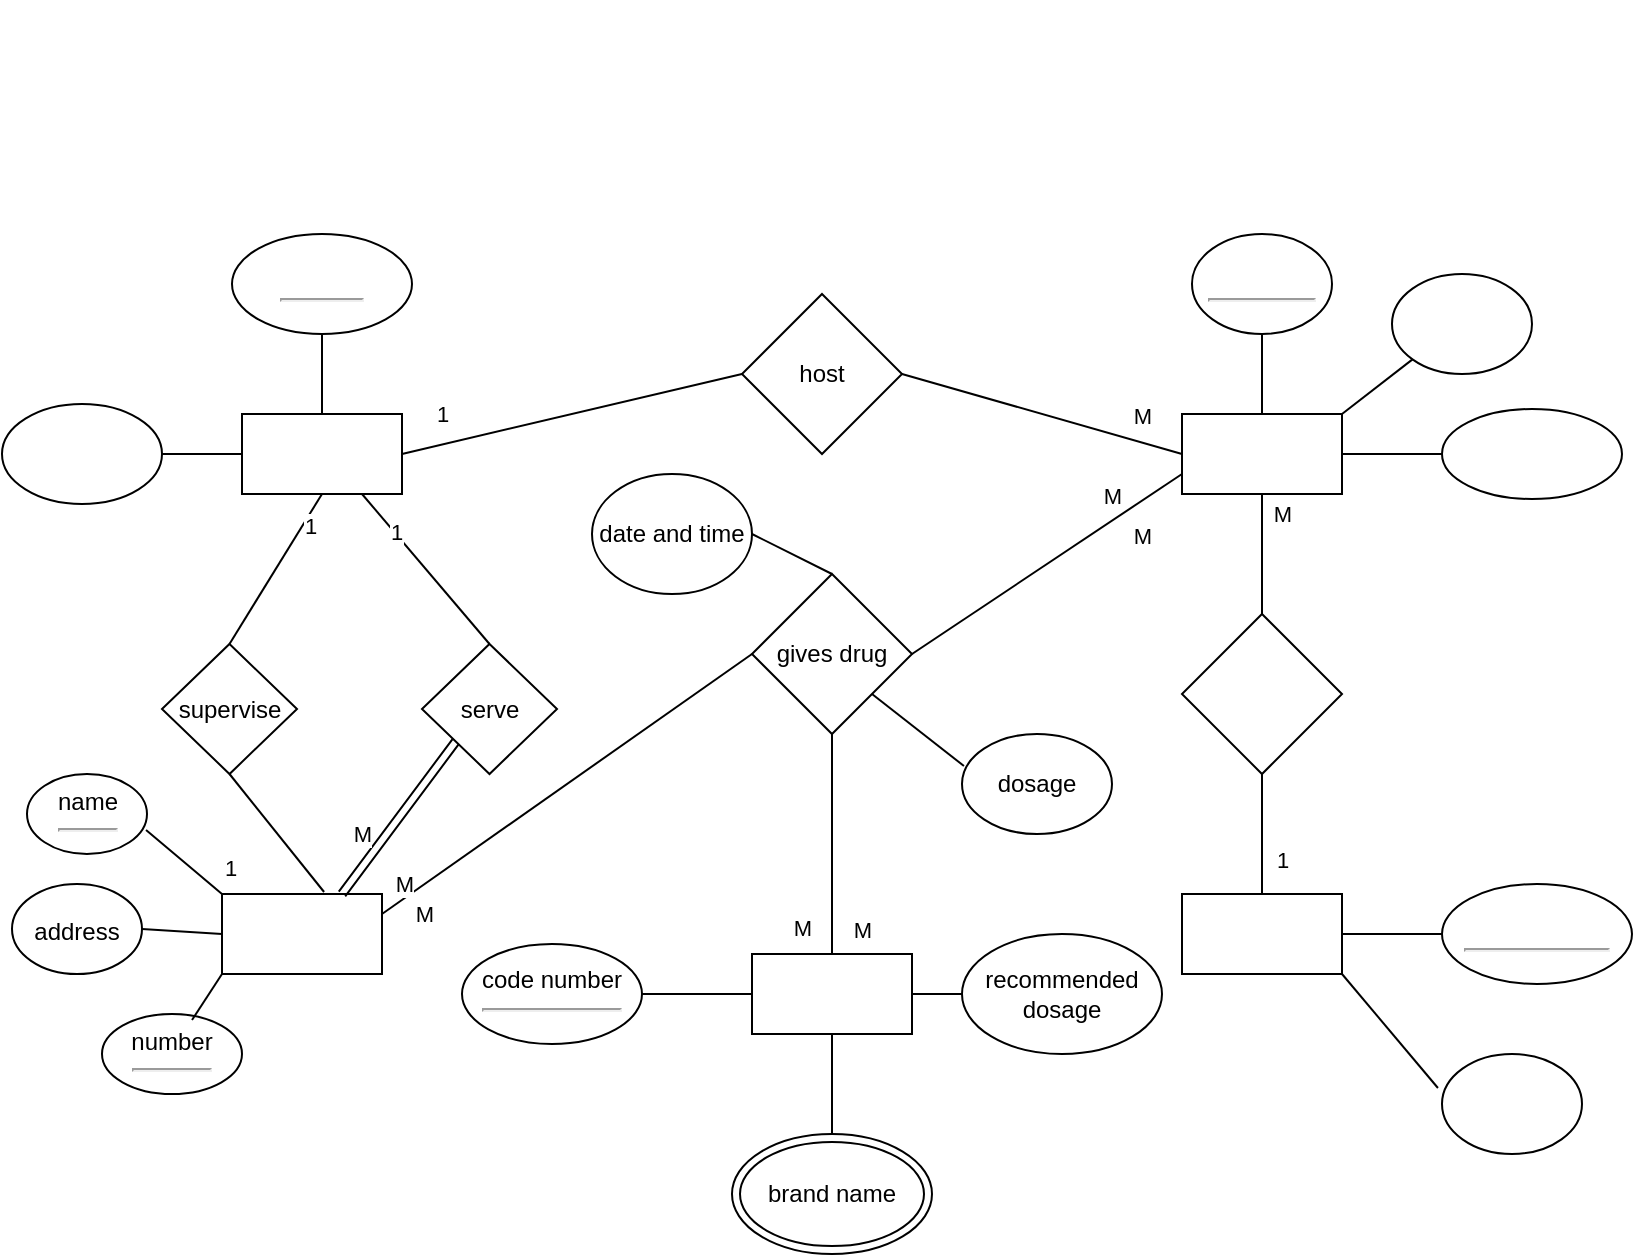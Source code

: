 <mxfile version="24.2.5" type="device">
  <diagram name="Page-1" id="GKKpgslyRueWw_3blWbr">
    <mxGraphModel dx="1434" dy="836" grid="1" gridSize="10" guides="1" tooltips="1" connect="1" arrows="1" fold="1" page="1" pageScale="1" pageWidth="850" pageHeight="1100" math="0" shadow="0">
      <root>
        <mxCell id="0" />
        <mxCell id="1" parent="0" />
        <mxCell id="7zp3B6DRQwShtKf0ib55-1" value="&lt;span style=&quot;font-family: Arial, sans-serif; position: relative; top: 0.5pt;&quot;&gt;&lt;font style=&quot;font-size: 20px;&quot;&gt;Hospital&amp;nbsp;&lt;/font&gt;&lt;/span&gt;" style="text;html=1;align=center;verticalAlign=middle;resizable=0;points=[];autosize=1;strokeColor=none;fillColor=none;fontColor=#FFFFFF;" parent="1" vertex="1">
          <mxGeometry x="375" y="33" width="100" height="40" as="geometry" />
        </mxCell>
        <mxCell id="7zp3B6DRQwShtKf0ib55-2" value="&lt;span style=&quot;font-family: Arial, sans-serif; position: relative; top: 0.5pt;&quot;&gt;&lt;font style=&quot;font-size: 12px;&quot;&gt;Consultants&amp;nbsp;&lt;/font&gt;&lt;/span&gt;" style="rounded=0;whiteSpace=wrap;html=1;fontColor=#FFFFFF;" parent="1" vertex="1">
          <mxGeometry x="600" y="480" width="80" height="40" as="geometry" />
        </mxCell>
        <mxCell id="7zp3B6DRQwShtKf0ib55-3" value="drug" style="rounded=0;whiteSpace=wrap;html=1;fontColor=#FFFFFF;" parent="1" vertex="1">
          <mxGeometry x="385" y="510" width="80" height="40" as="geometry" />
        </mxCell>
        <mxCell id="7zp3B6DRQwShtKf0ib55-4" value="nurse" style="rounded=0;whiteSpace=wrap;html=1;fontColor=#FFFFFF;" parent="1" vertex="1">
          <mxGeometry x="120" y="480" width="80" height="40" as="geometry" />
        </mxCell>
        <mxCell id="7zp3B6DRQwShtKf0ib55-5" value="&lt;span style=&quot;font-family: Arial, sans-serif; position: relative; top: 0.5pt;&quot;&gt;&lt;font style=&quot;font-size: 12px;&quot;&gt;patients&lt;/font&gt;&lt;/span&gt;" style="rounded=0;whiteSpace=wrap;html=1;fontColor=#FFFFFF;" parent="1" vertex="1">
          <mxGeometry x="600" y="240" width="80" height="40" as="geometry" />
        </mxCell>
        <mxCell id="7zp3B6DRQwShtKf0ib55-6" value="&lt;span style=&quot;font-family: Arial, sans-serif; position: relative; top: 0.5pt;&quot;&gt;&lt;font style=&quot;font-size: 12px;&quot;&gt;ward&lt;/font&gt;&lt;/span&gt;" style="rounded=0;whiteSpace=wrap;html=1;fontColor=#FFFFFF;" parent="1" vertex="1">
          <mxGeometry x="130" y="240" width="80" height="40" as="geometry" />
        </mxCell>
        <mxCell id="7zp3B6DRQwShtKf0ib55-7" value="&lt;span style=&quot;font-family: Arial, sans-serif; position: relative; top: 0.5pt;&quot;&gt;&lt;font style=&quot;font-size: 12px;&quot;&gt;Name&lt;/font&gt;&lt;/span&gt;" style="ellipse;whiteSpace=wrap;html=1;fontColor=#FFFFFF;" parent="1" vertex="1">
          <mxGeometry x="10" y="235" width="80" height="50" as="geometry" />
        </mxCell>
        <mxCell id="7zp3B6DRQwShtKf0ib55-8" value="&lt;span style=&quot;font-family: Arial, sans-serif; position: relative; top: 0.5pt;&quot;&gt;&lt;font style=&quot;font-size: 12px;&quot;&gt;ward_id&lt;/font&gt;&lt;/span&gt;&lt;hr&gt;" style="ellipse;whiteSpace=wrap;html=1;fontColor=#FFFFFF;" parent="1" vertex="1">
          <mxGeometry x="125" y="150" width="90" height="50" as="geometry" />
        </mxCell>
        <mxCell id="7zp3B6DRQwShtKf0ib55-9" value="" style="endArrow=none;html=1;rounded=0;exitX=1;exitY=0.5;exitDx=0;exitDy=0;entryX=0;entryY=0.5;entryDx=0;entryDy=0;" parent="1" source="7zp3B6DRQwShtKf0ib55-7" target="7zp3B6DRQwShtKf0ib55-6" edge="1">
          <mxGeometry width="50" height="50" relative="1" as="geometry">
            <mxPoint x="400" y="250" as="sourcePoint" />
            <mxPoint x="450" y="200" as="targetPoint" />
          </mxGeometry>
        </mxCell>
        <mxCell id="7zp3B6DRQwShtKf0ib55-10" value="" style="endArrow=none;html=1;rounded=0;entryX=0.5;entryY=0;entryDx=0;entryDy=0;exitX=0.5;exitY=1;exitDx=0;exitDy=0;" parent="1" source="7zp3B6DRQwShtKf0ib55-8" target="7zp3B6DRQwShtKf0ib55-6" edge="1">
          <mxGeometry width="50" height="50" relative="1" as="geometry">
            <mxPoint x="480" y="250" as="sourcePoint" />
            <mxPoint x="530" y="200" as="targetPoint" />
          </mxGeometry>
        </mxCell>
        <mxCell id="7zp3B6DRQwShtKf0ib55-11" value="&lt;span style=&quot;font-family: Arial, sans-serif; position: relative; top: 0.5pt;&quot;&gt;&lt;font color=&quot;#ffffff&quot; style=&quot;font-size: 12px;&quot;&gt;Date_Of_Birth&lt;/font&gt;&lt;/span&gt;" style="ellipse;whiteSpace=wrap;html=1;" parent="1" vertex="1">
          <mxGeometry x="730" y="237.5" width="90" height="45" as="geometry" />
        </mxCell>
        <mxCell id="7zp3B6DRQwShtKf0ib55-12" value="&lt;span style=&quot;font-family: Arial, sans-serif; position: relative; top: 0.5pt;&quot;&gt;&lt;font color=&quot;#ffffff&quot; style=&quot;font-size: 12px;&quot;&gt;Patient_id&lt;/font&gt;&lt;/span&gt;&lt;hr&gt;" style="ellipse;whiteSpace=wrap;html=1;" parent="1" vertex="1">
          <mxGeometry x="605" y="150" width="70" height="50" as="geometry" />
        </mxCell>
        <mxCell id="7zp3B6DRQwShtKf0ib55-13" value="&lt;span style=&quot;font-family: Arial, sans-serif; position: relative; top: 0.5pt;&quot;&gt;&lt;font style=&quot;font-size: 12px;&quot; color=&quot;#ffffff&quot;&gt;name&lt;/font&gt;&lt;/span&gt;" style="ellipse;whiteSpace=wrap;html=1;" parent="1" vertex="1">
          <mxGeometry x="705" y="170" width="70" height="50" as="geometry" />
        </mxCell>
        <mxCell id="7zp3B6DRQwShtKf0ib55-14" value="" style="endArrow=none;html=1;rounded=0;exitX=1;exitY=0;exitDx=0;exitDy=0;entryX=0;entryY=1;entryDx=0;entryDy=0;" parent="1" source="7zp3B6DRQwShtKf0ib55-5" target="7zp3B6DRQwShtKf0ib55-13" edge="1">
          <mxGeometry width="50" height="50" relative="1" as="geometry">
            <mxPoint x="400" y="250" as="sourcePoint" />
            <mxPoint x="450" y="200" as="targetPoint" />
          </mxGeometry>
        </mxCell>
        <mxCell id="7zp3B6DRQwShtKf0ib55-15" value="" style="endArrow=none;html=1;rounded=0;exitX=0.5;exitY=0;exitDx=0;exitDy=0;entryX=0.5;entryY=1;entryDx=0;entryDy=0;" parent="1" source="7zp3B6DRQwShtKf0ib55-5" target="7zp3B6DRQwShtKf0ib55-12" edge="1">
          <mxGeometry width="50" height="50" relative="1" as="geometry">
            <mxPoint x="400" y="250" as="sourcePoint" />
            <mxPoint x="450" y="200" as="targetPoint" />
          </mxGeometry>
        </mxCell>
        <mxCell id="7zp3B6DRQwShtKf0ib55-16" value="" style="endArrow=none;html=1;rounded=0;exitX=1;exitY=0.5;exitDx=0;exitDy=0;entryX=0;entryY=0.5;entryDx=0;entryDy=0;" parent="1" source="7zp3B6DRQwShtKf0ib55-5" target="7zp3B6DRQwShtKf0ib55-11" edge="1">
          <mxGeometry width="50" height="50" relative="1" as="geometry">
            <mxPoint x="400" y="250" as="sourcePoint" />
            <mxPoint x="450" y="200" as="targetPoint" />
          </mxGeometry>
        </mxCell>
        <mxCell id="7zp3B6DRQwShtKf0ib55-17" value="host" style="rhombus;whiteSpace=wrap;html=1;" parent="1" vertex="1">
          <mxGeometry x="380" y="180" width="80" height="80" as="geometry" />
        </mxCell>
        <mxCell id="7zp3B6DRQwShtKf0ib55-18" value="" style="endArrow=none;html=1;rounded=0;exitX=0;exitY=0.5;exitDx=0;exitDy=0;entryX=1;entryY=0.5;entryDx=0;entryDy=0;" parent="1" source="7zp3B6DRQwShtKf0ib55-5" target="7zp3B6DRQwShtKf0ib55-17" edge="1">
          <mxGeometry width="50" height="50" relative="1" as="geometry">
            <mxPoint x="490" y="250" as="sourcePoint" />
            <mxPoint x="450" y="200" as="targetPoint" />
          </mxGeometry>
        </mxCell>
        <mxCell id="7zp3B6DRQwShtKf0ib55-20" value="M" style="edgeLabel;html=1;align=center;verticalAlign=middle;resizable=0;points=[];" parent="7zp3B6DRQwShtKf0ib55-18" vertex="1" connectable="0">
          <mxGeometry x="-0.577" y="2" relative="1" as="geometry">
            <mxPoint x="10" y="-13" as="offset" />
          </mxGeometry>
        </mxCell>
        <mxCell id="7zp3B6DRQwShtKf0ib55-19" value="" style="endArrow=none;html=1;rounded=0;exitX=1;exitY=0.5;exitDx=0;exitDy=0;entryX=0;entryY=0.5;entryDx=0;entryDy=0;" parent="1" source="7zp3B6DRQwShtKf0ib55-6" target="7zp3B6DRQwShtKf0ib55-17" edge="1">
          <mxGeometry width="50" height="50" relative="1" as="geometry">
            <mxPoint x="400" y="250" as="sourcePoint" />
            <mxPoint x="450" y="200" as="targetPoint" />
          </mxGeometry>
        </mxCell>
        <mxCell id="7zp3B6DRQwShtKf0ib55-22" value="1" style="edgeLabel;html=1;align=center;verticalAlign=middle;resizable=0;points=[];" parent="7zp3B6DRQwShtKf0ib55-19" vertex="1" connectable="0">
          <mxGeometry x="-0.698" y="3" relative="1" as="geometry">
            <mxPoint x="-5" y="-11" as="offset" />
          </mxGeometry>
        </mxCell>
        <mxCell id="7zp3B6DRQwShtKf0ib55-23" value="&lt;span style=&quot;font-family: Arial, sans-serif; position: relative; top: 0.5pt;&quot;&gt;&lt;font color=&quot;#ffffff&quot; style=&quot;font-size: 12px;&quot;&gt;examined&amp;nbsp;&lt;/font&gt;&lt;/span&gt;" style="rhombus;whiteSpace=wrap;html=1;" parent="1" vertex="1">
          <mxGeometry x="600" y="340" width="80" height="80" as="geometry" />
        </mxCell>
        <mxCell id="7zp3B6DRQwShtKf0ib55-24" value="" style="endArrow=none;html=1;rounded=0;exitX=0.5;exitY=0;exitDx=0;exitDy=0;entryX=0.5;entryY=1;entryDx=0;entryDy=0;" parent="1" source="7zp3B6DRQwShtKf0ib55-2" target="7zp3B6DRQwShtKf0ib55-23" edge="1">
          <mxGeometry width="50" height="50" relative="1" as="geometry">
            <mxPoint x="400" y="250" as="sourcePoint" />
            <mxPoint x="450" y="200" as="targetPoint" />
          </mxGeometry>
        </mxCell>
        <mxCell id="7zp3B6DRQwShtKf0ib55-26" value="1" style="edgeLabel;html=1;align=center;verticalAlign=middle;resizable=0;points=[];" parent="7zp3B6DRQwShtKf0ib55-24" vertex="1" connectable="0">
          <mxGeometry x="-0.433" y="-2" relative="1" as="geometry">
            <mxPoint x="8" as="offset" />
          </mxGeometry>
        </mxCell>
        <mxCell id="7zp3B6DRQwShtKf0ib55-25" value="" style="endArrow=none;html=1;rounded=0;exitX=0.5;exitY=0;exitDx=0;exitDy=0;entryX=0.5;entryY=1;entryDx=0;entryDy=0;" parent="1" source="7zp3B6DRQwShtKf0ib55-23" target="7zp3B6DRQwShtKf0ib55-5" edge="1">
          <mxGeometry width="50" height="50" relative="1" as="geometry">
            <mxPoint x="400" y="250" as="sourcePoint" />
            <mxPoint x="450" y="200" as="targetPoint" />
          </mxGeometry>
        </mxCell>
        <mxCell id="7zp3B6DRQwShtKf0ib55-27" value="M" style="edgeLabel;html=1;align=center;verticalAlign=middle;resizable=0;points=[];" parent="7zp3B6DRQwShtKf0ib55-25" vertex="1" connectable="0">
          <mxGeometry x="0.567" y="-4" relative="1" as="geometry">
            <mxPoint x="6" y="-3" as="offset" />
          </mxGeometry>
        </mxCell>
        <mxCell id="7zp3B6DRQwShtKf0ib55-28" value="&lt;span style=&quot;font-family: Arial, sans-serif; position: relative; top: 0.5pt;&quot;&gt;&lt;font style=&quot;font-size: 12px;&quot; color=&quot;#ffffff&quot;&gt;Name&lt;/font&gt;&lt;/span&gt;" style="ellipse;whiteSpace=wrap;html=1;" parent="1" vertex="1">
          <mxGeometry x="730" y="560" width="70" height="50" as="geometry" />
        </mxCell>
        <mxCell id="7zp3B6DRQwShtKf0ib55-29" value="&lt;span style=&quot;font-family: Arial, sans-serif; position: relative; top: 0.5pt;&quot;&gt;&lt;font color=&quot;#ffffff&quot; style=&quot;font-size: 12px;&quot;&gt;Consultant_id&lt;/font&gt;&lt;/span&gt;&lt;hr&gt;" style="ellipse;whiteSpace=wrap;html=1;" parent="1" vertex="1">
          <mxGeometry x="730" y="475" width="95" height="50" as="geometry" />
        </mxCell>
        <mxCell id="7zp3B6DRQwShtKf0ib55-30" value="" style="endArrow=none;html=1;rounded=0;exitX=-0.029;exitY=0.34;exitDx=0;exitDy=0;exitPerimeter=0;entryX=1;entryY=1;entryDx=0;entryDy=0;" parent="1" source="7zp3B6DRQwShtKf0ib55-28" target="7zp3B6DRQwShtKf0ib55-2" edge="1">
          <mxGeometry width="50" height="50" relative="1" as="geometry">
            <mxPoint x="400" y="250" as="sourcePoint" />
            <mxPoint x="450" y="200" as="targetPoint" />
          </mxGeometry>
        </mxCell>
        <mxCell id="7zp3B6DRQwShtKf0ib55-31" value="" style="endArrow=none;html=1;rounded=0;exitX=0;exitY=0.5;exitDx=0;exitDy=0;entryX=1;entryY=0.5;entryDx=0;entryDy=0;" parent="1" source="7zp3B6DRQwShtKf0ib55-29" target="7zp3B6DRQwShtKf0ib55-2" edge="1">
          <mxGeometry width="50" height="50" relative="1" as="geometry">
            <mxPoint x="400" y="250" as="sourcePoint" />
            <mxPoint x="450" y="200" as="targetPoint" />
          </mxGeometry>
        </mxCell>
        <mxCell id="7zp3B6DRQwShtKf0ib55-32" value="&lt;span style=&quot;font-size: 12px; font-family: Arial, sans-serif; position: relative; top: 0.5pt;&quot;&gt;address&lt;/span&gt;" style="ellipse;whiteSpace=wrap;html=1;fontColor=default;fontSize=12;" parent="1" vertex="1">
          <mxGeometry x="15" y="475" width="65" height="45" as="geometry" />
        </mxCell>
        <mxCell id="7zp3B6DRQwShtKf0ib55-33" value="&lt;span style=&quot;font-size: 12px; font-family: Arial, sans-serif; position: relative; top: 0.5pt;&quot;&gt;number&lt;/span&gt;&lt;hr&gt;" style="ellipse;whiteSpace=wrap;html=1;fontColor=default;fontSize=12;" parent="1" vertex="1">
          <mxGeometry x="60" y="540" width="70" height="40" as="geometry" />
        </mxCell>
        <mxCell id="7zp3B6DRQwShtKf0ib55-34" value="&lt;span style=&quot;font-size: 12px; font-family: Arial, sans-serif; position: relative; top: 0.5pt;&quot;&gt;name&lt;/span&gt;&lt;hr&gt;" style="ellipse;whiteSpace=wrap;html=1;fontColor=default;fontSize=12;" parent="1" vertex="1">
          <mxGeometry x="22.5" y="420" width="60" height="40" as="geometry" />
        </mxCell>
        <mxCell id="7zp3B6DRQwShtKf0ib55-35" value="" style="endArrow=none;html=1;rounded=0;exitX=0;exitY=1;exitDx=0;exitDy=0;entryX=0.643;entryY=0.075;entryDx=0;entryDy=0;entryPerimeter=0;" parent="1" source="7zp3B6DRQwShtKf0ib55-4" target="7zp3B6DRQwShtKf0ib55-33" edge="1">
          <mxGeometry width="50" height="50" relative="1" as="geometry">
            <mxPoint x="400" y="250" as="sourcePoint" />
            <mxPoint x="450" y="200" as="targetPoint" />
          </mxGeometry>
        </mxCell>
        <mxCell id="7zp3B6DRQwShtKf0ib55-36" value="" style="endArrow=none;html=1;rounded=0;exitX=0;exitY=0.5;exitDx=0;exitDy=0;entryX=1;entryY=0.5;entryDx=0;entryDy=0;" parent="1" source="7zp3B6DRQwShtKf0ib55-4" target="7zp3B6DRQwShtKf0ib55-32" edge="1">
          <mxGeometry width="50" height="50" relative="1" as="geometry">
            <mxPoint x="400" y="250" as="sourcePoint" />
            <mxPoint x="450" y="200" as="targetPoint" />
          </mxGeometry>
        </mxCell>
        <mxCell id="7zp3B6DRQwShtKf0ib55-37" value="" style="endArrow=none;html=1;rounded=0;exitX=0;exitY=0;exitDx=0;exitDy=0;entryX=0.992;entryY=0.7;entryDx=0;entryDy=0;entryPerimeter=0;" parent="1" source="7zp3B6DRQwShtKf0ib55-4" target="7zp3B6DRQwShtKf0ib55-34" edge="1">
          <mxGeometry width="50" height="50" relative="1" as="geometry">
            <mxPoint x="400" y="250" as="sourcePoint" />
            <mxPoint x="450" y="200" as="targetPoint" />
          </mxGeometry>
        </mxCell>
        <mxCell id="7zp3B6DRQwShtKf0ib55-38" value="supervise" style="rhombus;whiteSpace=wrap;html=1;double=0;" parent="1" vertex="1">
          <mxGeometry x="90" y="355" width="67.5" height="65" as="geometry" />
        </mxCell>
        <mxCell id="7zp3B6DRQwShtKf0ib55-40" value="" style="endArrow=none;html=1;rounded=0;exitX=0.5;exitY=0;exitDx=0;exitDy=0;entryX=0.5;entryY=1;entryDx=0;entryDy=0;" parent="1" source="7zp3B6DRQwShtKf0ib55-38" target="7zp3B6DRQwShtKf0ib55-6" edge="1">
          <mxGeometry width="50" height="50" relative="1" as="geometry">
            <mxPoint x="400" y="250" as="sourcePoint" />
            <mxPoint x="450" y="200" as="targetPoint" />
          </mxGeometry>
        </mxCell>
        <mxCell id="7zp3B6DRQwShtKf0ib55-42" value="1" style="edgeLabel;html=1;align=center;verticalAlign=middle;resizable=0;points=[];" parent="7zp3B6DRQwShtKf0ib55-40" vertex="1" connectable="0">
          <mxGeometry x="0.627" y="-3" relative="1" as="geometry">
            <mxPoint as="offset" />
          </mxGeometry>
        </mxCell>
        <mxCell id="7zp3B6DRQwShtKf0ib55-43" value="" style="endArrow=none;html=1;rounded=0;exitX=0.638;exitY=-0.025;exitDx=0;exitDy=0;entryX=0.5;entryY=1;entryDx=0;entryDy=0;exitPerimeter=0;" parent="1" source="7zp3B6DRQwShtKf0ib55-4" target="7zp3B6DRQwShtKf0ib55-38" edge="1">
          <mxGeometry width="50" height="50" relative="1" as="geometry">
            <mxPoint x="230" y="385" as="sourcePoint" />
            <mxPoint x="230" y="310" as="targetPoint" />
          </mxGeometry>
        </mxCell>
        <mxCell id="7zp3B6DRQwShtKf0ib55-44" value="1" style="edgeLabel;html=1;align=center;verticalAlign=middle;resizable=0;points=[];" parent="7zp3B6DRQwShtKf0ib55-43" vertex="1" connectable="0">
          <mxGeometry x="0.627" y="-3" relative="1" as="geometry">
            <mxPoint x="-11" y="38" as="offset" />
          </mxGeometry>
        </mxCell>
        <mxCell id="7zp3B6DRQwShtKf0ib55-45" value="serve" style="rhombus;whiteSpace=wrap;html=1;double=0;fillOpacity=100;" parent="1" vertex="1">
          <mxGeometry x="220" y="355" width="67.5" height="65" as="geometry" />
        </mxCell>
        <mxCell id="7zp3B6DRQwShtKf0ib55-46" value="" style="shape=link;html=1;rounded=0;exitX=0.75;exitY=0;exitDx=0;exitDy=0;entryX=0;entryY=1;entryDx=0;entryDy=0;" parent="1" source="7zp3B6DRQwShtKf0ib55-4" target="7zp3B6DRQwShtKf0ib55-45" edge="1">
          <mxGeometry width="100" relative="1" as="geometry">
            <mxPoint x="370" y="220" as="sourcePoint" />
            <mxPoint x="210" y="420" as="targetPoint" />
          </mxGeometry>
        </mxCell>
        <mxCell id="7zp3B6DRQwShtKf0ib55-49" value="M" style="edgeLabel;html=1;align=center;verticalAlign=middle;resizable=0;points=[];" parent="7zp3B6DRQwShtKf0ib55-46" vertex="1" connectable="0">
          <mxGeometry x="-0.442" y="-2" relative="1" as="geometry">
            <mxPoint x="-8" y="-10" as="offset" />
          </mxGeometry>
        </mxCell>
        <mxCell id="7zp3B6DRQwShtKf0ib55-47" value="" style="endArrow=none;html=1;rounded=0;exitX=0.5;exitY=0;exitDx=0;exitDy=0;entryX=0.75;entryY=1;entryDx=0;entryDy=0;" parent="1" source="7zp3B6DRQwShtKf0ib55-45" target="7zp3B6DRQwShtKf0ib55-6" edge="1">
          <mxGeometry width="50" height="50" relative="1" as="geometry">
            <mxPoint x="400" y="250" as="sourcePoint" />
            <mxPoint x="450" y="200" as="targetPoint" />
          </mxGeometry>
        </mxCell>
        <mxCell id="7zp3B6DRQwShtKf0ib55-48" value="1" style="edgeLabel;html=1;align=center;verticalAlign=middle;resizable=0;points=[];" parent="7zp3B6DRQwShtKf0ib55-47" vertex="1" connectable="0">
          <mxGeometry x="0.498" y="-1" relative="1" as="geometry">
            <mxPoint as="offset" />
          </mxGeometry>
        </mxCell>
        <mxCell id="7zp3B6DRQwShtKf0ib55-50" value="gives drug" style="rhombus;whiteSpace=wrap;html=1;" parent="1" vertex="1">
          <mxGeometry x="385" y="320" width="80" height="80" as="geometry" />
        </mxCell>
        <mxCell id="7zp3B6DRQwShtKf0ib55-51" value="" style="endArrow=none;html=1;rounded=0;exitX=1;exitY=0.25;exitDx=0;exitDy=0;entryX=0;entryY=0.5;entryDx=0;entryDy=0;" parent="1" source="7zp3B6DRQwShtKf0ib55-4" target="7zp3B6DRQwShtKf0ib55-50" edge="1">
          <mxGeometry width="50" height="50" relative="1" as="geometry">
            <mxPoint x="400" y="250" as="sourcePoint" />
            <mxPoint x="450" y="200" as="targetPoint" />
          </mxGeometry>
        </mxCell>
        <mxCell id="7zp3B6DRQwShtKf0ib55-53" value="M" style="edgeLabel;html=1;align=center;verticalAlign=middle;resizable=0;points=[];" parent="7zp3B6DRQwShtKf0ib55-51" vertex="1" connectable="0">
          <mxGeometry x="-0.785" y="-4" relative="1" as="geometry">
            <mxPoint x="-12" y="-4" as="offset" />
          </mxGeometry>
        </mxCell>
        <mxCell id="HnIW9sH5pozRoHB7V5QB-4" value="M" style="edgeLabel;html=1;align=center;verticalAlign=middle;resizable=0;points=[];" vertex="1" connectable="0" parent="7zp3B6DRQwShtKf0ib55-51">
          <mxGeometry x="-0.643" y="3" relative="1" as="geometry">
            <mxPoint x="-11" y="25" as="offset" />
          </mxGeometry>
        </mxCell>
        <mxCell id="7zp3B6DRQwShtKf0ib55-52" value="" style="endArrow=none;html=1;rounded=0;exitX=1;exitY=0.5;exitDx=0;exitDy=0;entryX=0;entryY=0.75;entryDx=0;entryDy=0;" parent="1" source="7zp3B6DRQwShtKf0ib55-50" target="7zp3B6DRQwShtKf0ib55-5" edge="1">
          <mxGeometry width="50" height="50" relative="1" as="geometry">
            <mxPoint x="400" y="250" as="sourcePoint" />
            <mxPoint x="450" y="200" as="targetPoint" />
          </mxGeometry>
        </mxCell>
        <mxCell id="7zp3B6DRQwShtKf0ib55-54" value="M" style="edgeLabel;html=1;align=center;verticalAlign=middle;resizable=0;points=[];" parent="7zp3B6DRQwShtKf0ib55-52" vertex="1" connectable="0">
          <mxGeometry x="0.641" y="1" relative="1" as="geometry">
            <mxPoint x="-10" y="-5" as="offset" />
          </mxGeometry>
        </mxCell>
        <mxCell id="HnIW9sH5pozRoHB7V5QB-5" value="M" style="edgeLabel;html=1;align=center;verticalAlign=middle;resizable=0;points=[];" vertex="1" connectable="0" parent="7zp3B6DRQwShtKf0ib55-52">
          <mxGeometry x="0.327" y="-1" relative="1" as="geometry">
            <mxPoint x="25" as="offset" />
          </mxGeometry>
        </mxCell>
        <mxCell id="7zp3B6DRQwShtKf0ib55-55" value="date and time" style="ellipse;whiteSpace=wrap;html=1;" parent="1" vertex="1">
          <mxGeometry x="305" y="270" width="80" height="60" as="geometry" />
        </mxCell>
        <mxCell id="7zp3B6DRQwShtKf0ib55-56" value="dosage" style="ellipse;whiteSpace=wrap;html=1;" parent="1" vertex="1">
          <mxGeometry x="490" y="400" width="75" height="50" as="geometry" />
        </mxCell>
        <mxCell id="7zp3B6DRQwShtKf0ib55-57" value="" style="endArrow=none;html=1;rounded=0;exitX=1;exitY=1;exitDx=0;exitDy=0;entryX=0.013;entryY=0.32;entryDx=0;entryDy=0;entryPerimeter=0;" parent="1" source="7zp3B6DRQwShtKf0ib55-50" target="7zp3B6DRQwShtKf0ib55-56" edge="1">
          <mxGeometry width="50" height="50" relative="1" as="geometry">
            <mxPoint x="400" y="250" as="sourcePoint" />
            <mxPoint x="450" y="200" as="targetPoint" />
          </mxGeometry>
        </mxCell>
        <mxCell id="7zp3B6DRQwShtKf0ib55-58" value="" style="endArrow=none;html=1;rounded=0;exitX=0.5;exitY=0;exitDx=0;exitDy=0;entryX=1;entryY=0.5;entryDx=0;entryDy=0;" parent="1" source="7zp3B6DRQwShtKf0ib55-50" target="7zp3B6DRQwShtKf0ib55-55" edge="1">
          <mxGeometry width="50" height="50" relative="1" as="geometry">
            <mxPoint x="400" y="250" as="sourcePoint" />
            <mxPoint x="450" y="200" as="targetPoint" />
          </mxGeometry>
        </mxCell>
        <mxCell id="7zp3B6DRQwShtKf0ib55-60" value="recommended dosage" style="ellipse;whiteSpace=wrap;html=1;" parent="1" vertex="1">
          <mxGeometry x="490" y="500" width="100" height="60" as="geometry" />
        </mxCell>
        <mxCell id="7zp3B6DRQwShtKf0ib55-61" value="code number&lt;hr&gt;" style="ellipse;whiteSpace=wrap;html=1;" parent="1" vertex="1">
          <mxGeometry x="240" y="505" width="90" height="50" as="geometry" />
        </mxCell>
        <mxCell id="7zp3B6DRQwShtKf0ib55-62" value="brand name" style="ellipse;shape=doubleEllipse;whiteSpace=wrap;html=1;" parent="1" vertex="1">
          <mxGeometry x="375" y="600" width="100" height="60" as="geometry" />
        </mxCell>
        <mxCell id="7zp3B6DRQwShtKf0ib55-63" value="" style="endArrow=none;html=1;rounded=0;entryX=0.5;entryY=0;entryDx=0;entryDy=0;exitX=0.5;exitY=1;exitDx=0;exitDy=0;" parent="1" source="7zp3B6DRQwShtKf0ib55-3" target="7zp3B6DRQwShtKf0ib55-62" edge="1">
          <mxGeometry width="50" height="50" relative="1" as="geometry">
            <mxPoint x="400" y="350" as="sourcePoint" />
            <mxPoint x="450" y="300" as="targetPoint" />
          </mxGeometry>
        </mxCell>
        <mxCell id="7zp3B6DRQwShtKf0ib55-64" value="" style="endArrow=none;html=1;rounded=0;entryX=1;entryY=0.5;entryDx=0;entryDy=0;exitX=0;exitY=0.5;exitDx=0;exitDy=0;" parent="1" source="7zp3B6DRQwShtKf0ib55-60" target="7zp3B6DRQwShtKf0ib55-3" edge="1">
          <mxGeometry width="50" height="50" relative="1" as="geometry">
            <mxPoint x="400" y="350" as="sourcePoint" />
            <mxPoint x="450" y="300" as="targetPoint" />
          </mxGeometry>
        </mxCell>
        <mxCell id="7zp3B6DRQwShtKf0ib55-65" value="" style="endArrow=none;html=1;rounded=0;exitX=0;exitY=0.5;exitDx=0;exitDy=0;entryX=1;entryY=0.5;entryDx=0;entryDy=0;" parent="1" source="7zp3B6DRQwShtKf0ib55-3" target="7zp3B6DRQwShtKf0ib55-61" edge="1">
          <mxGeometry width="50" height="50" relative="1" as="geometry">
            <mxPoint x="400" y="350" as="sourcePoint" />
            <mxPoint x="450" y="300" as="targetPoint" />
          </mxGeometry>
        </mxCell>
        <mxCell id="HnIW9sH5pozRoHB7V5QB-1" value="" style="endArrow=none;html=1;rounded=0;exitX=0.5;exitY=0;exitDx=0;exitDy=0;entryX=0.5;entryY=1;entryDx=0;entryDy=0;" edge="1" parent="1" source="7zp3B6DRQwShtKf0ib55-3" target="7zp3B6DRQwShtKf0ib55-50">
          <mxGeometry width="50" height="50" relative="1" as="geometry">
            <mxPoint x="400" y="450" as="sourcePoint" />
            <mxPoint x="450" y="400" as="targetPoint" />
          </mxGeometry>
        </mxCell>
        <mxCell id="HnIW9sH5pozRoHB7V5QB-2" value="M" style="edgeLabel;html=1;align=center;verticalAlign=middle;resizable=0;points=[];" vertex="1" connectable="0" parent="HnIW9sH5pozRoHB7V5QB-1">
          <mxGeometry x="-0.654" relative="1" as="geometry">
            <mxPoint x="15" y="7" as="offset" />
          </mxGeometry>
        </mxCell>
        <mxCell id="HnIW9sH5pozRoHB7V5QB-3" value="M" style="edgeLabel;html=1;align=center;verticalAlign=middle;resizable=0;points=[];" vertex="1" connectable="0" parent="HnIW9sH5pozRoHB7V5QB-1">
          <mxGeometry x="-0.764" y="3" relative="1" as="geometry">
            <mxPoint x="-12" as="offset" />
          </mxGeometry>
        </mxCell>
      </root>
    </mxGraphModel>
  </diagram>
</mxfile>
